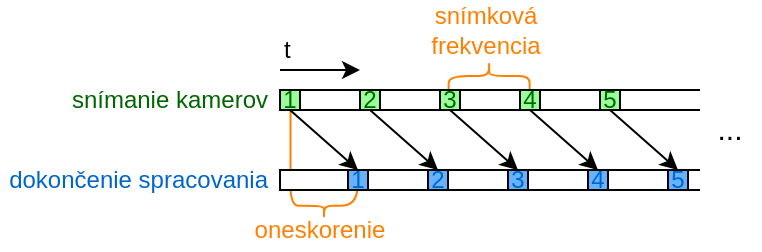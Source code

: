 <mxfile version="24.2.5" type="device">
  <diagram name="Page-1" id="KYGPjLS2ps8eEqaKxjbi">
    <mxGraphModel dx="2074" dy="395" grid="1" gridSize="10" guides="1" tooltips="1" connect="1" arrows="1" fold="1" page="1" pageScale="1" pageWidth="1654" pageHeight="1169" math="0" shadow="0">
      <root>
        <mxCell id="0" />
        <mxCell id="1" parent="0" />
        <mxCell id="5PDw7rlpr2lXiX5na-lG-161" value="" style="shape=curlyBracket;whiteSpace=wrap;html=1;rounded=1;flipH=1;labelPosition=right;verticalLabelPosition=middle;align=left;verticalAlign=middle;rotation=-90;strokeColor=#FF8000;size=0.5;" vertex="1" parent="1">
          <mxGeometry x="217.38" y="132.75" width="14.37" height="40.5" as="geometry" />
        </mxCell>
        <mxCell id="5PDw7rlpr2lXiX5na-lG-158" value="" style="shape=curlyBracket;whiteSpace=wrap;html=1;rounded=1;flipH=1;labelPosition=right;verticalLabelPosition=middle;align=left;verticalAlign=middle;rotation=90;strokeColor=#FF8000;size=0.108;" vertex="1" parent="1">
          <mxGeometry x="113.07" y="178.44" width="57.87" height="33.5" as="geometry" />
        </mxCell>
        <mxCell id="5PDw7rlpr2lXiX5na-lG-159" value="" style="rounded=0;whiteSpace=wrap;html=1;strokeColor=none;" vertex="1" parent="1">
          <mxGeometry x="130" y="165" width="90" height="40" as="geometry" />
        </mxCell>
        <mxCell id="5PDw7rlpr2lXiX5na-lG-1" value="" style="rounded=0;whiteSpace=wrap;html=1;" vertex="1" parent="1">
          <mxGeometry x="120" y="160" width="220" height="10" as="geometry" />
        </mxCell>
        <mxCell id="5PDw7rlpr2lXiX5na-lG-68" style="rounded=0;orthogonalLoop=1;jettySize=auto;html=1;exitX=0.5;exitY=1;exitDx=0;exitDy=0;entryX=0.5;entryY=0;entryDx=0;entryDy=0;" edge="1" parent="1" source="5PDw7rlpr2lXiX5na-lG-2" target="5PDw7rlpr2lXiX5na-lG-41">
          <mxGeometry relative="1" as="geometry" />
        </mxCell>
        <mxCell id="5PDw7rlpr2lXiX5na-lG-2" value="1" style="rounded=0;whiteSpace=wrap;html=1;fillColor=#99FF99;fontColor=#006600;" vertex="1" parent="1">
          <mxGeometry x="120" y="160" width="10" height="10" as="geometry" />
        </mxCell>
        <mxCell id="5PDw7rlpr2lXiX5na-lG-37" value="" style="endArrow=classic;html=1;rounded=0;" edge="1" parent="1">
          <mxGeometry width="50" height="50" relative="1" as="geometry">
            <mxPoint x="120" y="150" as="sourcePoint" />
            <mxPoint x="160" y="150" as="targetPoint" />
          </mxGeometry>
        </mxCell>
        <mxCell id="5PDw7rlpr2lXiX5na-lG-38" value="t" style="text;html=1;align=left;verticalAlign=middle;whiteSpace=wrap;rounded=0;" vertex="1" parent="1">
          <mxGeometry x="120" y="130" width="10" height="20" as="geometry" />
        </mxCell>
        <mxCell id="5PDw7rlpr2lXiX5na-lG-39" value="snímanie kamerov" style="text;html=1;align=right;verticalAlign=middle;whiteSpace=wrap;rounded=0;spacingRight=4;fontColor=#006600;" vertex="1" parent="1">
          <mxGeometry x="10" y="155" width="110" height="20" as="geometry" />
        </mxCell>
        <mxCell id="5PDw7rlpr2lXiX5na-lG-40" value="" style="rounded=0;whiteSpace=wrap;html=1;" vertex="1" parent="1">
          <mxGeometry x="120" y="200" width="220" height="10" as="geometry" />
        </mxCell>
        <mxCell id="5PDw7rlpr2lXiX5na-lG-41" value="1" style="rounded=0;whiteSpace=wrap;html=1;fillColor=#66B2FF;fontColor=#0066CC;" vertex="1" parent="1">
          <mxGeometry x="154" y="200" width="10" height="10" as="geometry" />
        </mxCell>
        <mxCell id="5PDw7rlpr2lXiX5na-lG-67" value="dokončenie spracovania" style="text;html=1;align=right;verticalAlign=middle;whiteSpace=wrap;rounded=0;spacingRight=4;fontColor=#0066CC;" vertex="1" parent="1">
          <mxGeometry x="-20" y="195" width="140" height="20" as="geometry" />
        </mxCell>
        <mxCell id="5PDw7rlpr2lXiX5na-lG-69" style="rounded=0;orthogonalLoop=1;jettySize=auto;html=1;exitX=0.5;exitY=1;exitDx=0;exitDy=0;entryX=0.5;entryY=0;entryDx=0;entryDy=0;" edge="1" parent="1" source="5PDw7rlpr2lXiX5na-lG-70" target="5PDw7rlpr2lXiX5na-lG-71">
          <mxGeometry relative="1" as="geometry" />
        </mxCell>
        <mxCell id="5PDw7rlpr2lXiX5na-lG-70" value="2" style="rounded=0;whiteSpace=wrap;html=1;fillColor=#99FF99;fontColor=#006600;" vertex="1" parent="1">
          <mxGeometry x="160" y="160" width="10" height="10" as="geometry" />
        </mxCell>
        <mxCell id="5PDw7rlpr2lXiX5na-lG-71" value="2" style="rounded=0;whiteSpace=wrap;html=1;fillColor=#66B2FF;fontColor=#0066CC;" vertex="1" parent="1">
          <mxGeometry x="194" y="200" width="10" height="10" as="geometry" />
        </mxCell>
        <mxCell id="5PDw7rlpr2lXiX5na-lG-72" style="rounded=0;orthogonalLoop=1;jettySize=auto;html=1;exitX=0.5;exitY=1;exitDx=0;exitDy=0;entryX=0.5;entryY=0;entryDx=0;entryDy=0;" edge="1" source="5PDw7rlpr2lXiX5na-lG-73" target="5PDw7rlpr2lXiX5na-lG-74" parent="1">
          <mxGeometry relative="1" as="geometry" />
        </mxCell>
        <mxCell id="5PDw7rlpr2lXiX5na-lG-73" value="3" style="rounded=0;whiteSpace=wrap;html=1;fillColor=#99FF99;fontColor=#006600;" vertex="1" parent="1">
          <mxGeometry x="200" y="160" width="10" height="10" as="geometry" />
        </mxCell>
        <mxCell id="5PDw7rlpr2lXiX5na-lG-74" value="3" style="rounded=0;whiteSpace=wrap;html=1;fillColor=#66B2FF;fontColor=#0066CC;" vertex="1" parent="1">
          <mxGeometry x="234" y="200" width="10" height="10" as="geometry" />
        </mxCell>
        <mxCell id="5PDw7rlpr2lXiX5na-lG-75" style="rounded=0;orthogonalLoop=1;jettySize=auto;html=1;exitX=0.5;exitY=1;exitDx=0;exitDy=0;entryX=0.5;entryY=0;entryDx=0;entryDy=0;" edge="1" source="5PDw7rlpr2lXiX5na-lG-76" target="5PDw7rlpr2lXiX5na-lG-77" parent="1">
          <mxGeometry relative="1" as="geometry" />
        </mxCell>
        <mxCell id="5PDw7rlpr2lXiX5na-lG-76" value="4" style="rounded=0;whiteSpace=wrap;html=1;fillColor=#99FF99;fontColor=#006600;" vertex="1" parent="1">
          <mxGeometry x="240" y="160" width="10" height="10" as="geometry" />
        </mxCell>
        <mxCell id="5PDw7rlpr2lXiX5na-lG-77" value="4" style="rounded=0;whiteSpace=wrap;html=1;fillColor=#66B2FF;fontColor=#0066CC;" vertex="1" parent="1">
          <mxGeometry x="274" y="200" width="10" height="10" as="geometry" />
        </mxCell>
        <mxCell id="5PDw7rlpr2lXiX5na-lG-81" style="rounded=0;orthogonalLoop=1;jettySize=auto;html=1;exitX=0.5;exitY=1;exitDx=0;exitDy=0;entryX=0.5;entryY=0;entryDx=0;entryDy=0;" edge="1" source="5PDw7rlpr2lXiX5na-lG-82" target="5PDw7rlpr2lXiX5na-lG-83" parent="1">
          <mxGeometry relative="1" as="geometry" />
        </mxCell>
        <mxCell id="5PDw7rlpr2lXiX5na-lG-82" value="5" style="rounded=0;whiteSpace=wrap;html=1;fillColor=#99FF99;fontColor=#006600;" vertex="1" parent="1">
          <mxGeometry x="280" y="160" width="10" height="10" as="geometry" />
        </mxCell>
        <mxCell id="5PDw7rlpr2lXiX5na-lG-83" value="5" style="rounded=0;whiteSpace=wrap;html=1;fillColor=#66B2FF;fontColor=#0066CC;" vertex="1" parent="1">
          <mxGeometry x="314" y="200" width="10" height="10" as="geometry" />
        </mxCell>
        <mxCell id="5PDw7rlpr2lXiX5na-lG-143" value="&lt;p style=&quot;line-height: 130%;&quot;&gt;&lt;font style=&quot;font-size: 15px;&quot;&gt;...&lt;/font&gt;&lt;/p&gt;" style="rounded=0;whiteSpace=wrap;html=1;strokeColor=none;align=center;" vertex="1" parent="1">
          <mxGeometry x="330" y="145" width="30" height="70" as="geometry" />
        </mxCell>
        <mxCell id="5PDw7rlpr2lXiX5na-lG-160" value="oneskorenie" style="text;html=1;align=center;verticalAlign=middle;whiteSpace=wrap;rounded=0;spacingRight=4;fontColor=#FF8000;" vertex="1" parent="1">
          <mxGeometry x="102" y="220" width="80" height="20" as="geometry" />
        </mxCell>
        <mxCell id="5PDw7rlpr2lXiX5na-lG-162" value="snímková frekvencia" style="text;html=1;align=center;verticalAlign=middle;whiteSpace=wrap;rounded=0;spacingRight=4;fontColor=#FF8000;" vertex="1" parent="1">
          <mxGeometry x="184.56" y="120" width="80" height="20" as="geometry" />
        </mxCell>
      </root>
    </mxGraphModel>
  </diagram>
</mxfile>
